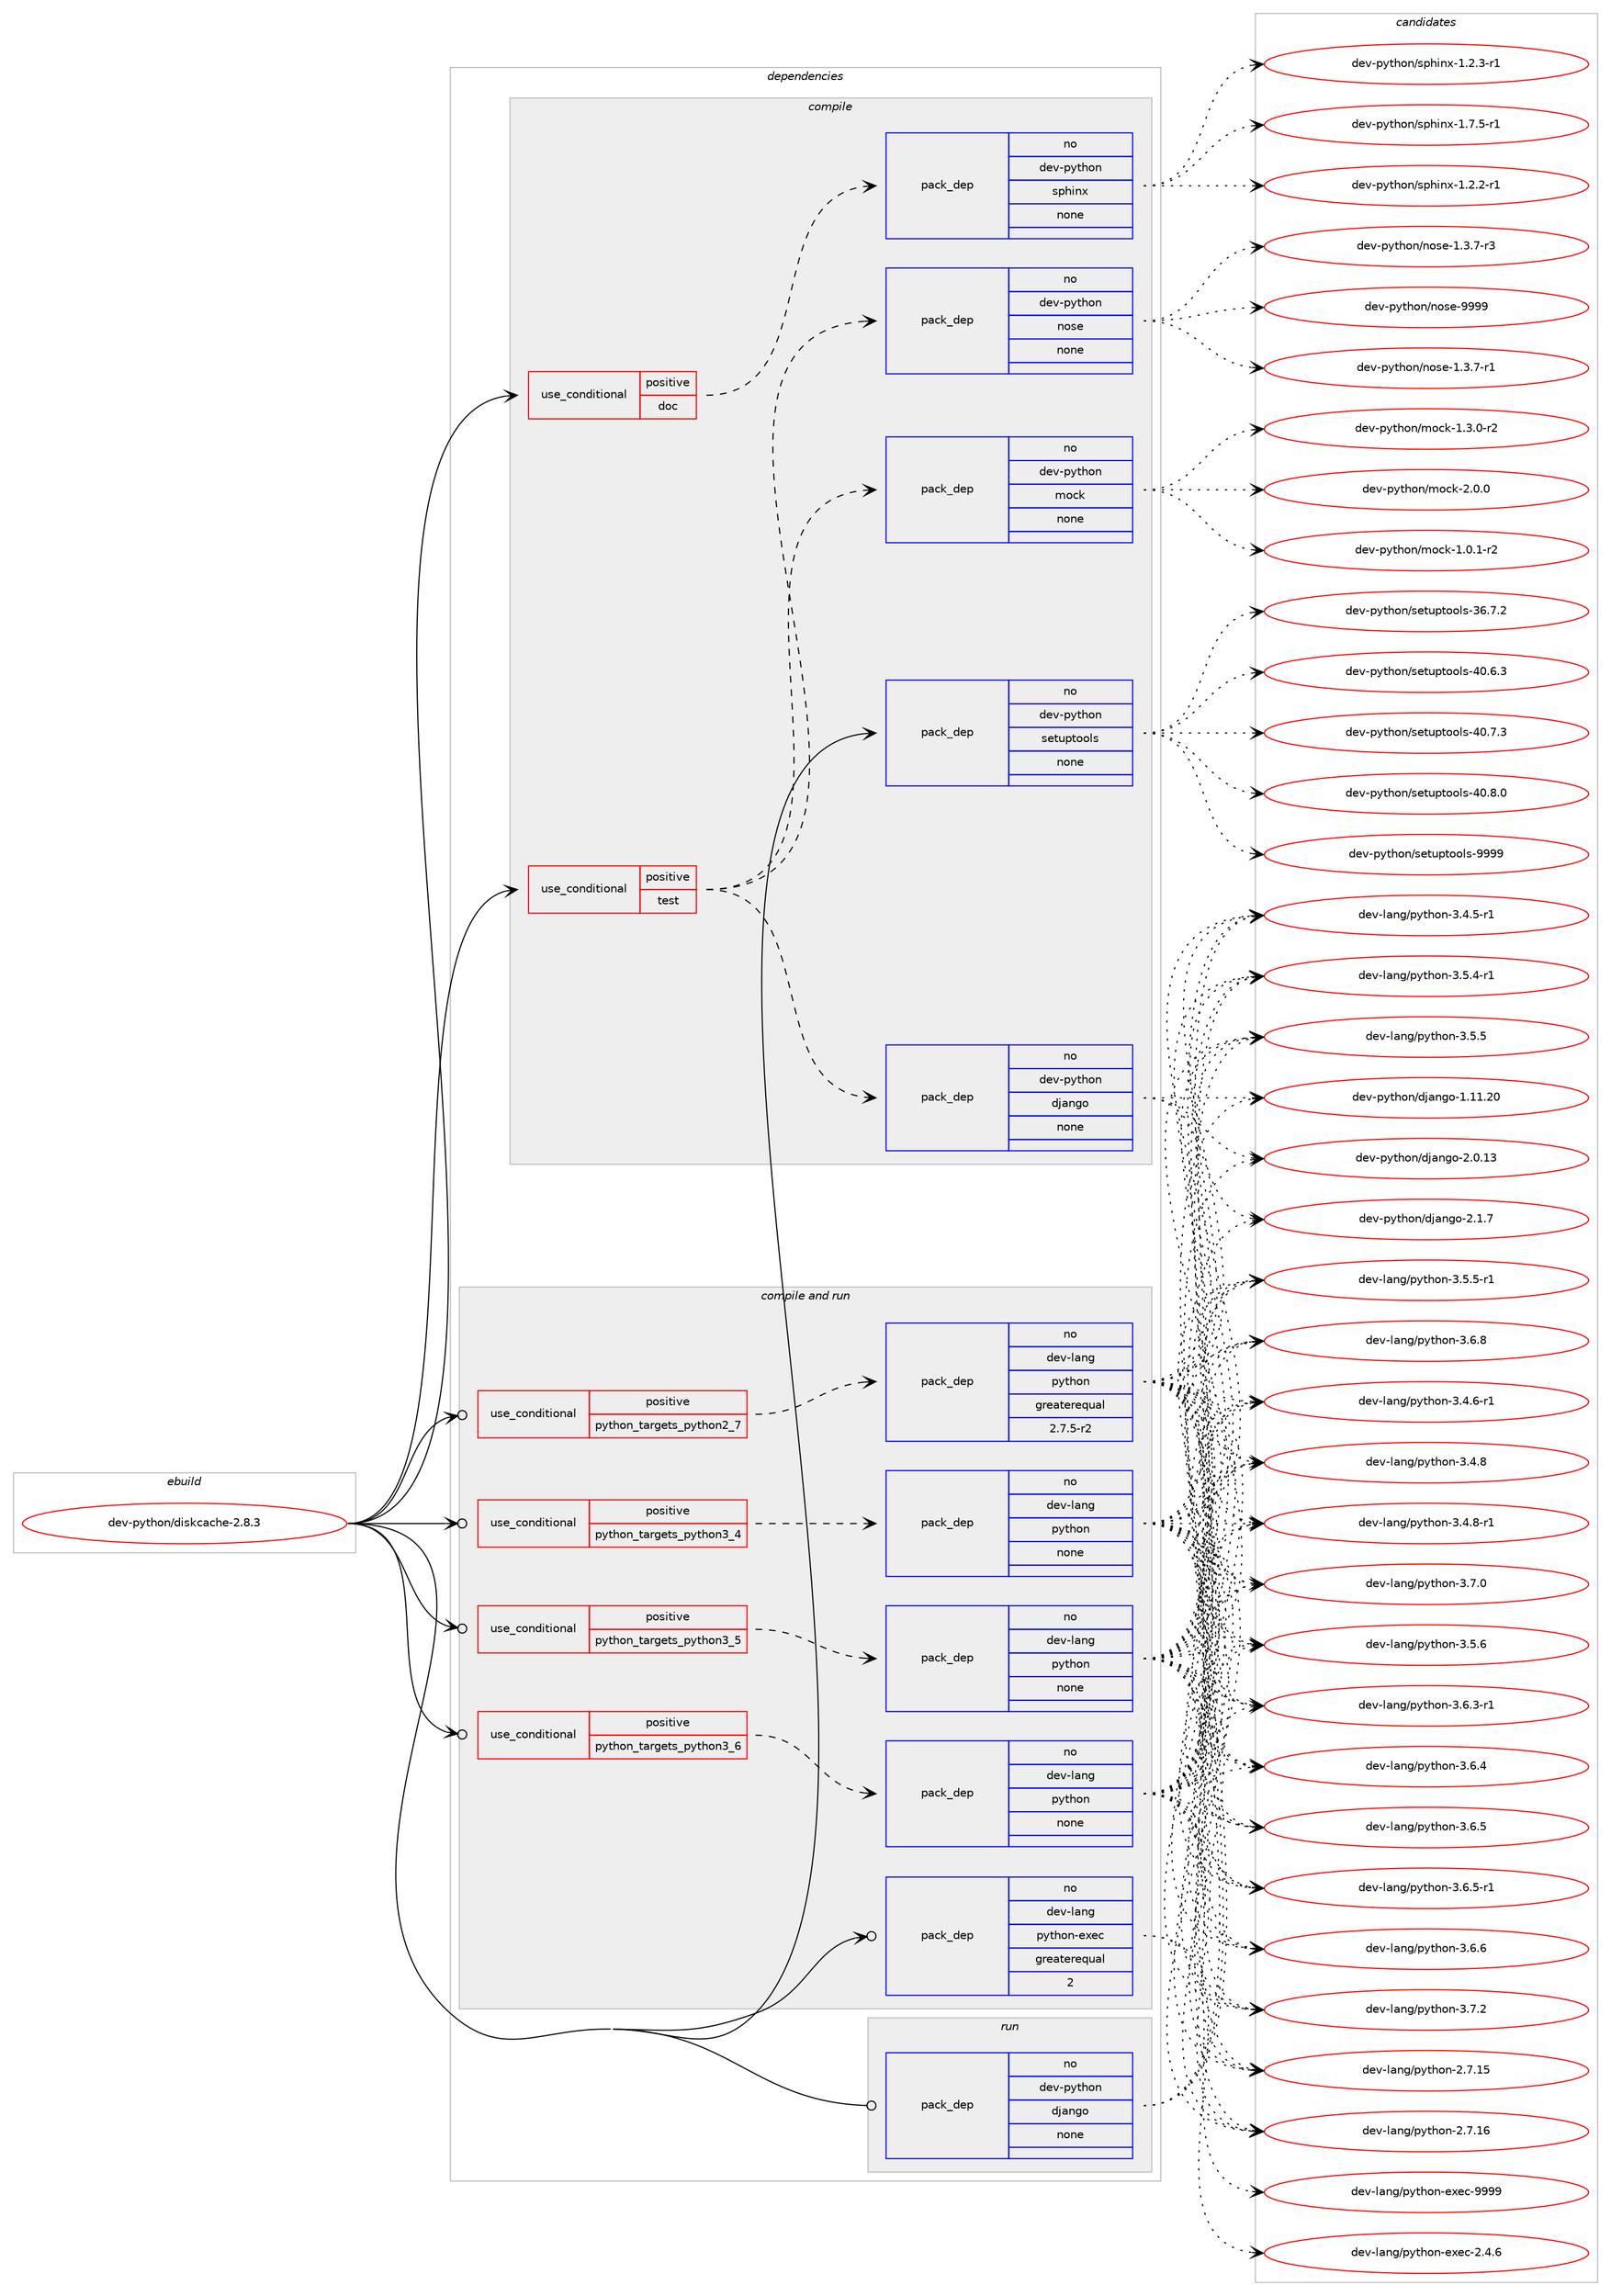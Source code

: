 digraph prolog {

# *************
# Graph options
# *************

newrank=true;
concentrate=true;
compound=true;
graph [rankdir=LR,fontname=Helvetica,fontsize=10,ranksep=1.5];#, ranksep=2.5, nodesep=0.2];
edge  [arrowhead=vee];
node  [fontname=Helvetica,fontsize=10];

# **********
# The ebuild
# **********

subgraph cluster_leftcol {
color=gray;
rank=same;
label=<<i>ebuild</i>>;
id [label="dev-python/diskcache-2.8.3", color=red, width=4, href="../dev-python/diskcache-2.8.3.svg"];
}

# ****************
# The dependencies
# ****************

subgraph cluster_midcol {
color=gray;
label=<<i>dependencies</i>>;
subgraph cluster_compile {
fillcolor="#eeeeee";
style=filled;
label=<<i>compile</i>>;
subgraph cond373248 {
dependency1405864 [label=<<TABLE BORDER="0" CELLBORDER="1" CELLSPACING="0" CELLPADDING="4"><TR><TD ROWSPAN="3" CELLPADDING="10">use_conditional</TD></TR><TR><TD>positive</TD></TR><TR><TD>doc</TD></TR></TABLE>>, shape=none, color=red];
subgraph pack1009360 {
dependency1405865 [label=<<TABLE BORDER="0" CELLBORDER="1" CELLSPACING="0" CELLPADDING="4" WIDTH="220"><TR><TD ROWSPAN="6" CELLPADDING="30">pack_dep</TD></TR><TR><TD WIDTH="110">no</TD></TR><TR><TD>dev-python</TD></TR><TR><TD>sphinx</TD></TR><TR><TD>none</TD></TR><TR><TD></TD></TR></TABLE>>, shape=none, color=blue];
}
dependency1405864:e -> dependency1405865:w [weight=20,style="dashed",arrowhead="vee"];
}
id:e -> dependency1405864:w [weight=20,style="solid",arrowhead="vee"];
subgraph cond373249 {
dependency1405866 [label=<<TABLE BORDER="0" CELLBORDER="1" CELLSPACING="0" CELLPADDING="4"><TR><TD ROWSPAN="3" CELLPADDING="10">use_conditional</TD></TR><TR><TD>positive</TD></TR><TR><TD>test</TD></TR></TABLE>>, shape=none, color=red];
subgraph pack1009361 {
dependency1405867 [label=<<TABLE BORDER="0" CELLBORDER="1" CELLSPACING="0" CELLPADDING="4" WIDTH="220"><TR><TD ROWSPAN="6" CELLPADDING="30">pack_dep</TD></TR><TR><TD WIDTH="110">no</TD></TR><TR><TD>dev-python</TD></TR><TR><TD>django</TD></TR><TR><TD>none</TD></TR><TR><TD></TD></TR></TABLE>>, shape=none, color=blue];
}
dependency1405866:e -> dependency1405867:w [weight=20,style="dashed",arrowhead="vee"];
subgraph pack1009362 {
dependency1405868 [label=<<TABLE BORDER="0" CELLBORDER="1" CELLSPACING="0" CELLPADDING="4" WIDTH="220"><TR><TD ROWSPAN="6" CELLPADDING="30">pack_dep</TD></TR><TR><TD WIDTH="110">no</TD></TR><TR><TD>dev-python</TD></TR><TR><TD>mock</TD></TR><TR><TD>none</TD></TR><TR><TD></TD></TR></TABLE>>, shape=none, color=blue];
}
dependency1405866:e -> dependency1405868:w [weight=20,style="dashed",arrowhead="vee"];
subgraph pack1009363 {
dependency1405869 [label=<<TABLE BORDER="0" CELLBORDER="1" CELLSPACING="0" CELLPADDING="4" WIDTH="220"><TR><TD ROWSPAN="6" CELLPADDING="30">pack_dep</TD></TR><TR><TD WIDTH="110">no</TD></TR><TR><TD>dev-python</TD></TR><TR><TD>nose</TD></TR><TR><TD>none</TD></TR><TR><TD></TD></TR></TABLE>>, shape=none, color=blue];
}
dependency1405866:e -> dependency1405869:w [weight=20,style="dashed",arrowhead="vee"];
}
id:e -> dependency1405866:w [weight=20,style="solid",arrowhead="vee"];
subgraph pack1009364 {
dependency1405870 [label=<<TABLE BORDER="0" CELLBORDER="1" CELLSPACING="0" CELLPADDING="4" WIDTH="220"><TR><TD ROWSPAN="6" CELLPADDING="30">pack_dep</TD></TR><TR><TD WIDTH="110">no</TD></TR><TR><TD>dev-python</TD></TR><TR><TD>setuptools</TD></TR><TR><TD>none</TD></TR><TR><TD></TD></TR></TABLE>>, shape=none, color=blue];
}
id:e -> dependency1405870:w [weight=20,style="solid",arrowhead="vee"];
}
subgraph cluster_compileandrun {
fillcolor="#eeeeee";
style=filled;
label=<<i>compile and run</i>>;
subgraph cond373250 {
dependency1405871 [label=<<TABLE BORDER="0" CELLBORDER="1" CELLSPACING="0" CELLPADDING="4"><TR><TD ROWSPAN="3" CELLPADDING="10">use_conditional</TD></TR><TR><TD>positive</TD></TR><TR><TD>python_targets_python2_7</TD></TR></TABLE>>, shape=none, color=red];
subgraph pack1009365 {
dependency1405872 [label=<<TABLE BORDER="0" CELLBORDER="1" CELLSPACING="0" CELLPADDING="4" WIDTH="220"><TR><TD ROWSPAN="6" CELLPADDING="30">pack_dep</TD></TR><TR><TD WIDTH="110">no</TD></TR><TR><TD>dev-lang</TD></TR><TR><TD>python</TD></TR><TR><TD>greaterequal</TD></TR><TR><TD>2.7.5-r2</TD></TR></TABLE>>, shape=none, color=blue];
}
dependency1405871:e -> dependency1405872:w [weight=20,style="dashed",arrowhead="vee"];
}
id:e -> dependency1405871:w [weight=20,style="solid",arrowhead="odotvee"];
subgraph cond373251 {
dependency1405873 [label=<<TABLE BORDER="0" CELLBORDER="1" CELLSPACING="0" CELLPADDING="4"><TR><TD ROWSPAN="3" CELLPADDING="10">use_conditional</TD></TR><TR><TD>positive</TD></TR><TR><TD>python_targets_python3_4</TD></TR></TABLE>>, shape=none, color=red];
subgraph pack1009366 {
dependency1405874 [label=<<TABLE BORDER="0" CELLBORDER="1" CELLSPACING="0" CELLPADDING="4" WIDTH="220"><TR><TD ROWSPAN="6" CELLPADDING="30">pack_dep</TD></TR><TR><TD WIDTH="110">no</TD></TR><TR><TD>dev-lang</TD></TR><TR><TD>python</TD></TR><TR><TD>none</TD></TR><TR><TD></TD></TR></TABLE>>, shape=none, color=blue];
}
dependency1405873:e -> dependency1405874:w [weight=20,style="dashed",arrowhead="vee"];
}
id:e -> dependency1405873:w [weight=20,style="solid",arrowhead="odotvee"];
subgraph cond373252 {
dependency1405875 [label=<<TABLE BORDER="0" CELLBORDER="1" CELLSPACING="0" CELLPADDING="4"><TR><TD ROWSPAN="3" CELLPADDING="10">use_conditional</TD></TR><TR><TD>positive</TD></TR><TR><TD>python_targets_python3_5</TD></TR></TABLE>>, shape=none, color=red];
subgraph pack1009367 {
dependency1405876 [label=<<TABLE BORDER="0" CELLBORDER="1" CELLSPACING="0" CELLPADDING="4" WIDTH="220"><TR><TD ROWSPAN="6" CELLPADDING="30">pack_dep</TD></TR><TR><TD WIDTH="110">no</TD></TR><TR><TD>dev-lang</TD></TR><TR><TD>python</TD></TR><TR><TD>none</TD></TR><TR><TD></TD></TR></TABLE>>, shape=none, color=blue];
}
dependency1405875:e -> dependency1405876:w [weight=20,style="dashed",arrowhead="vee"];
}
id:e -> dependency1405875:w [weight=20,style="solid",arrowhead="odotvee"];
subgraph cond373253 {
dependency1405877 [label=<<TABLE BORDER="0" CELLBORDER="1" CELLSPACING="0" CELLPADDING="4"><TR><TD ROWSPAN="3" CELLPADDING="10">use_conditional</TD></TR><TR><TD>positive</TD></TR><TR><TD>python_targets_python3_6</TD></TR></TABLE>>, shape=none, color=red];
subgraph pack1009368 {
dependency1405878 [label=<<TABLE BORDER="0" CELLBORDER="1" CELLSPACING="0" CELLPADDING="4" WIDTH="220"><TR><TD ROWSPAN="6" CELLPADDING="30">pack_dep</TD></TR><TR><TD WIDTH="110">no</TD></TR><TR><TD>dev-lang</TD></TR><TR><TD>python</TD></TR><TR><TD>none</TD></TR><TR><TD></TD></TR></TABLE>>, shape=none, color=blue];
}
dependency1405877:e -> dependency1405878:w [weight=20,style="dashed",arrowhead="vee"];
}
id:e -> dependency1405877:w [weight=20,style="solid",arrowhead="odotvee"];
subgraph pack1009369 {
dependency1405879 [label=<<TABLE BORDER="0" CELLBORDER="1" CELLSPACING="0" CELLPADDING="4" WIDTH="220"><TR><TD ROWSPAN="6" CELLPADDING="30">pack_dep</TD></TR><TR><TD WIDTH="110">no</TD></TR><TR><TD>dev-lang</TD></TR><TR><TD>python-exec</TD></TR><TR><TD>greaterequal</TD></TR><TR><TD>2</TD></TR></TABLE>>, shape=none, color=blue];
}
id:e -> dependency1405879:w [weight=20,style="solid",arrowhead="odotvee"];
}
subgraph cluster_run {
fillcolor="#eeeeee";
style=filled;
label=<<i>run</i>>;
subgraph pack1009370 {
dependency1405880 [label=<<TABLE BORDER="0" CELLBORDER="1" CELLSPACING="0" CELLPADDING="4" WIDTH="220"><TR><TD ROWSPAN="6" CELLPADDING="30">pack_dep</TD></TR><TR><TD WIDTH="110">no</TD></TR><TR><TD>dev-python</TD></TR><TR><TD>django</TD></TR><TR><TD>none</TD></TR><TR><TD></TD></TR></TABLE>>, shape=none, color=blue];
}
id:e -> dependency1405880:w [weight=20,style="solid",arrowhead="odot"];
}
}

# **************
# The candidates
# **************

subgraph cluster_choices {
rank=same;
color=gray;
label=<<i>candidates</i>>;

subgraph choice1009360 {
color=black;
nodesep=1;
choice10010111845112121116104111110471151121041051101204549465046504511449 [label="dev-python/sphinx-1.2.2-r1", color=red, width=4,href="../dev-python/sphinx-1.2.2-r1.svg"];
choice10010111845112121116104111110471151121041051101204549465046514511449 [label="dev-python/sphinx-1.2.3-r1", color=red, width=4,href="../dev-python/sphinx-1.2.3-r1.svg"];
choice10010111845112121116104111110471151121041051101204549465546534511449 [label="dev-python/sphinx-1.7.5-r1", color=red, width=4,href="../dev-python/sphinx-1.7.5-r1.svg"];
dependency1405865:e -> choice10010111845112121116104111110471151121041051101204549465046504511449:w [style=dotted,weight="100"];
dependency1405865:e -> choice10010111845112121116104111110471151121041051101204549465046514511449:w [style=dotted,weight="100"];
dependency1405865:e -> choice10010111845112121116104111110471151121041051101204549465546534511449:w [style=dotted,weight="100"];
}
subgraph choice1009361 {
color=black;
nodesep=1;
choice1001011184511212111610411111047100106971101031114549464949465048 [label="dev-python/django-1.11.20", color=red, width=4,href="../dev-python/django-1.11.20.svg"];
choice10010111845112121116104111110471001069711010311145504648464951 [label="dev-python/django-2.0.13", color=red, width=4,href="../dev-python/django-2.0.13.svg"];
choice100101118451121211161041111104710010697110103111455046494655 [label="dev-python/django-2.1.7", color=red, width=4,href="../dev-python/django-2.1.7.svg"];
dependency1405867:e -> choice1001011184511212111610411111047100106971101031114549464949465048:w [style=dotted,weight="100"];
dependency1405867:e -> choice10010111845112121116104111110471001069711010311145504648464951:w [style=dotted,weight="100"];
dependency1405867:e -> choice100101118451121211161041111104710010697110103111455046494655:w [style=dotted,weight="100"];
}
subgraph choice1009362 {
color=black;
nodesep=1;
choice1001011184511212111610411111047109111991074549464846494511450 [label="dev-python/mock-1.0.1-r2", color=red, width=4,href="../dev-python/mock-1.0.1-r2.svg"];
choice1001011184511212111610411111047109111991074549465146484511450 [label="dev-python/mock-1.3.0-r2", color=red, width=4,href="../dev-python/mock-1.3.0-r2.svg"];
choice100101118451121211161041111104710911199107455046484648 [label="dev-python/mock-2.0.0", color=red, width=4,href="../dev-python/mock-2.0.0.svg"];
dependency1405868:e -> choice1001011184511212111610411111047109111991074549464846494511450:w [style=dotted,weight="100"];
dependency1405868:e -> choice1001011184511212111610411111047109111991074549465146484511450:w [style=dotted,weight="100"];
dependency1405868:e -> choice100101118451121211161041111104710911199107455046484648:w [style=dotted,weight="100"];
}
subgraph choice1009363 {
color=black;
nodesep=1;
choice10010111845112121116104111110471101111151014549465146554511449 [label="dev-python/nose-1.3.7-r1", color=red, width=4,href="../dev-python/nose-1.3.7-r1.svg"];
choice10010111845112121116104111110471101111151014549465146554511451 [label="dev-python/nose-1.3.7-r3", color=red, width=4,href="../dev-python/nose-1.3.7-r3.svg"];
choice10010111845112121116104111110471101111151014557575757 [label="dev-python/nose-9999", color=red, width=4,href="../dev-python/nose-9999.svg"];
dependency1405869:e -> choice10010111845112121116104111110471101111151014549465146554511449:w [style=dotted,weight="100"];
dependency1405869:e -> choice10010111845112121116104111110471101111151014549465146554511451:w [style=dotted,weight="100"];
dependency1405869:e -> choice10010111845112121116104111110471101111151014557575757:w [style=dotted,weight="100"];
}
subgraph choice1009364 {
color=black;
nodesep=1;
choice100101118451121211161041111104711510111611711211611111110811545515446554650 [label="dev-python/setuptools-36.7.2", color=red, width=4,href="../dev-python/setuptools-36.7.2.svg"];
choice100101118451121211161041111104711510111611711211611111110811545524846544651 [label="dev-python/setuptools-40.6.3", color=red, width=4,href="../dev-python/setuptools-40.6.3.svg"];
choice100101118451121211161041111104711510111611711211611111110811545524846554651 [label="dev-python/setuptools-40.7.3", color=red, width=4,href="../dev-python/setuptools-40.7.3.svg"];
choice100101118451121211161041111104711510111611711211611111110811545524846564648 [label="dev-python/setuptools-40.8.0", color=red, width=4,href="../dev-python/setuptools-40.8.0.svg"];
choice10010111845112121116104111110471151011161171121161111111081154557575757 [label="dev-python/setuptools-9999", color=red, width=4,href="../dev-python/setuptools-9999.svg"];
dependency1405870:e -> choice100101118451121211161041111104711510111611711211611111110811545515446554650:w [style=dotted,weight="100"];
dependency1405870:e -> choice100101118451121211161041111104711510111611711211611111110811545524846544651:w [style=dotted,weight="100"];
dependency1405870:e -> choice100101118451121211161041111104711510111611711211611111110811545524846554651:w [style=dotted,weight="100"];
dependency1405870:e -> choice100101118451121211161041111104711510111611711211611111110811545524846564648:w [style=dotted,weight="100"];
dependency1405870:e -> choice10010111845112121116104111110471151011161171121161111111081154557575757:w [style=dotted,weight="100"];
}
subgraph choice1009365 {
color=black;
nodesep=1;
choice10010111845108971101034711212111610411111045504655464953 [label="dev-lang/python-2.7.15", color=red, width=4,href="../dev-lang/python-2.7.15.svg"];
choice10010111845108971101034711212111610411111045504655464954 [label="dev-lang/python-2.7.16", color=red, width=4,href="../dev-lang/python-2.7.16.svg"];
choice1001011184510897110103471121211161041111104551465246534511449 [label="dev-lang/python-3.4.5-r1", color=red, width=4,href="../dev-lang/python-3.4.5-r1.svg"];
choice1001011184510897110103471121211161041111104551465246544511449 [label="dev-lang/python-3.4.6-r1", color=red, width=4,href="../dev-lang/python-3.4.6-r1.svg"];
choice100101118451089711010347112121116104111110455146524656 [label="dev-lang/python-3.4.8", color=red, width=4,href="../dev-lang/python-3.4.8.svg"];
choice1001011184510897110103471121211161041111104551465246564511449 [label="dev-lang/python-3.4.8-r1", color=red, width=4,href="../dev-lang/python-3.4.8-r1.svg"];
choice1001011184510897110103471121211161041111104551465346524511449 [label="dev-lang/python-3.5.4-r1", color=red, width=4,href="../dev-lang/python-3.5.4-r1.svg"];
choice100101118451089711010347112121116104111110455146534653 [label="dev-lang/python-3.5.5", color=red, width=4,href="../dev-lang/python-3.5.5.svg"];
choice1001011184510897110103471121211161041111104551465346534511449 [label="dev-lang/python-3.5.5-r1", color=red, width=4,href="../dev-lang/python-3.5.5-r1.svg"];
choice100101118451089711010347112121116104111110455146534654 [label="dev-lang/python-3.5.6", color=red, width=4,href="../dev-lang/python-3.5.6.svg"];
choice1001011184510897110103471121211161041111104551465446514511449 [label="dev-lang/python-3.6.3-r1", color=red, width=4,href="../dev-lang/python-3.6.3-r1.svg"];
choice100101118451089711010347112121116104111110455146544652 [label="dev-lang/python-3.6.4", color=red, width=4,href="../dev-lang/python-3.6.4.svg"];
choice100101118451089711010347112121116104111110455146544653 [label="dev-lang/python-3.6.5", color=red, width=4,href="../dev-lang/python-3.6.5.svg"];
choice1001011184510897110103471121211161041111104551465446534511449 [label="dev-lang/python-3.6.5-r1", color=red, width=4,href="../dev-lang/python-3.6.5-r1.svg"];
choice100101118451089711010347112121116104111110455146544654 [label="dev-lang/python-3.6.6", color=red, width=4,href="../dev-lang/python-3.6.6.svg"];
choice100101118451089711010347112121116104111110455146544656 [label="dev-lang/python-3.6.8", color=red, width=4,href="../dev-lang/python-3.6.8.svg"];
choice100101118451089711010347112121116104111110455146554648 [label="dev-lang/python-3.7.0", color=red, width=4,href="../dev-lang/python-3.7.0.svg"];
choice100101118451089711010347112121116104111110455146554650 [label="dev-lang/python-3.7.2", color=red, width=4,href="../dev-lang/python-3.7.2.svg"];
dependency1405872:e -> choice10010111845108971101034711212111610411111045504655464953:w [style=dotted,weight="100"];
dependency1405872:e -> choice10010111845108971101034711212111610411111045504655464954:w [style=dotted,weight="100"];
dependency1405872:e -> choice1001011184510897110103471121211161041111104551465246534511449:w [style=dotted,weight="100"];
dependency1405872:e -> choice1001011184510897110103471121211161041111104551465246544511449:w [style=dotted,weight="100"];
dependency1405872:e -> choice100101118451089711010347112121116104111110455146524656:w [style=dotted,weight="100"];
dependency1405872:e -> choice1001011184510897110103471121211161041111104551465246564511449:w [style=dotted,weight="100"];
dependency1405872:e -> choice1001011184510897110103471121211161041111104551465346524511449:w [style=dotted,weight="100"];
dependency1405872:e -> choice100101118451089711010347112121116104111110455146534653:w [style=dotted,weight="100"];
dependency1405872:e -> choice1001011184510897110103471121211161041111104551465346534511449:w [style=dotted,weight="100"];
dependency1405872:e -> choice100101118451089711010347112121116104111110455146534654:w [style=dotted,weight="100"];
dependency1405872:e -> choice1001011184510897110103471121211161041111104551465446514511449:w [style=dotted,weight="100"];
dependency1405872:e -> choice100101118451089711010347112121116104111110455146544652:w [style=dotted,weight="100"];
dependency1405872:e -> choice100101118451089711010347112121116104111110455146544653:w [style=dotted,weight="100"];
dependency1405872:e -> choice1001011184510897110103471121211161041111104551465446534511449:w [style=dotted,weight="100"];
dependency1405872:e -> choice100101118451089711010347112121116104111110455146544654:w [style=dotted,weight="100"];
dependency1405872:e -> choice100101118451089711010347112121116104111110455146544656:w [style=dotted,weight="100"];
dependency1405872:e -> choice100101118451089711010347112121116104111110455146554648:w [style=dotted,weight="100"];
dependency1405872:e -> choice100101118451089711010347112121116104111110455146554650:w [style=dotted,weight="100"];
}
subgraph choice1009366 {
color=black;
nodesep=1;
choice10010111845108971101034711212111610411111045504655464953 [label="dev-lang/python-2.7.15", color=red, width=4,href="../dev-lang/python-2.7.15.svg"];
choice10010111845108971101034711212111610411111045504655464954 [label="dev-lang/python-2.7.16", color=red, width=4,href="../dev-lang/python-2.7.16.svg"];
choice1001011184510897110103471121211161041111104551465246534511449 [label="dev-lang/python-3.4.5-r1", color=red, width=4,href="../dev-lang/python-3.4.5-r1.svg"];
choice1001011184510897110103471121211161041111104551465246544511449 [label="dev-lang/python-3.4.6-r1", color=red, width=4,href="../dev-lang/python-3.4.6-r1.svg"];
choice100101118451089711010347112121116104111110455146524656 [label="dev-lang/python-3.4.8", color=red, width=4,href="../dev-lang/python-3.4.8.svg"];
choice1001011184510897110103471121211161041111104551465246564511449 [label="dev-lang/python-3.4.8-r1", color=red, width=4,href="../dev-lang/python-3.4.8-r1.svg"];
choice1001011184510897110103471121211161041111104551465346524511449 [label="dev-lang/python-3.5.4-r1", color=red, width=4,href="../dev-lang/python-3.5.4-r1.svg"];
choice100101118451089711010347112121116104111110455146534653 [label="dev-lang/python-3.5.5", color=red, width=4,href="../dev-lang/python-3.5.5.svg"];
choice1001011184510897110103471121211161041111104551465346534511449 [label="dev-lang/python-3.5.5-r1", color=red, width=4,href="../dev-lang/python-3.5.5-r1.svg"];
choice100101118451089711010347112121116104111110455146534654 [label="dev-lang/python-3.5.6", color=red, width=4,href="../dev-lang/python-3.5.6.svg"];
choice1001011184510897110103471121211161041111104551465446514511449 [label="dev-lang/python-3.6.3-r1", color=red, width=4,href="../dev-lang/python-3.6.3-r1.svg"];
choice100101118451089711010347112121116104111110455146544652 [label="dev-lang/python-3.6.4", color=red, width=4,href="../dev-lang/python-3.6.4.svg"];
choice100101118451089711010347112121116104111110455146544653 [label="dev-lang/python-3.6.5", color=red, width=4,href="../dev-lang/python-3.6.5.svg"];
choice1001011184510897110103471121211161041111104551465446534511449 [label="dev-lang/python-3.6.5-r1", color=red, width=4,href="../dev-lang/python-3.6.5-r1.svg"];
choice100101118451089711010347112121116104111110455146544654 [label="dev-lang/python-3.6.6", color=red, width=4,href="../dev-lang/python-3.6.6.svg"];
choice100101118451089711010347112121116104111110455146544656 [label="dev-lang/python-3.6.8", color=red, width=4,href="../dev-lang/python-3.6.8.svg"];
choice100101118451089711010347112121116104111110455146554648 [label="dev-lang/python-3.7.0", color=red, width=4,href="../dev-lang/python-3.7.0.svg"];
choice100101118451089711010347112121116104111110455146554650 [label="dev-lang/python-3.7.2", color=red, width=4,href="../dev-lang/python-3.7.2.svg"];
dependency1405874:e -> choice10010111845108971101034711212111610411111045504655464953:w [style=dotted,weight="100"];
dependency1405874:e -> choice10010111845108971101034711212111610411111045504655464954:w [style=dotted,weight="100"];
dependency1405874:e -> choice1001011184510897110103471121211161041111104551465246534511449:w [style=dotted,weight="100"];
dependency1405874:e -> choice1001011184510897110103471121211161041111104551465246544511449:w [style=dotted,weight="100"];
dependency1405874:e -> choice100101118451089711010347112121116104111110455146524656:w [style=dotted,weight="100"];
dependency1405874:e -> choice1001011184510897110103471121211161041111104551465246564511449:w [style=dotted,weight="100"];
dependency1405874:e -> choice1001011184510897110103471121211161041111104551465346524511449:w [style=dotted,weight="100"];
dependency1405874:e -> choice100101118451089711010347112121116104111110455146534653:w [style=dotted,weight="100"];
dependency1405874:e -> choice1001011184510897110103471121211161041111104551465346534511449:w [style=dotted,weight="100"];
dependency1405874:e -> choice100101118451089711010347112121116104111110455146534654:w [style=dotted,weight="100"];
dependency1405874:e -> choice1001011184510897110103471121211161041111104551465446514511449:w [style=dotted,weight="100"];
dependency1405874:e -> choice100101118451089711010347112121116104111110455146544652:w [style=dotted,weight="100"];
dependency1405874:e -> choice100101118451089711010347112121116104111110455146544653:w [style=dotted,weight="100"];
dependency1405874:e -> choice1001011184510897110103471121211161041111104551465446534511449:w [style=dotted,weight="100"];
dependency1405874:e -> choice100101118451089711010347112121116104111110455146544654:w [style=dotted,weight="100"];
dependency1405874:e -> choice100101118451089711010347112121116104111110455146544656:w [style=dotted,weight="100"];
dependency1405874:e -> choice100101118451089711010347112121116104111110455146554648:w [style=dotted,weight="100"];
dependency1405874:e -> choice100101118451089711010347112121116104111110455146554650:w [style=dotted,weight="100"];
}
subgraph choice1009367 {
color=black;
nodesep=1;
choice10010111845108971101034711212111610411111045504655464953 [label="dev-lang/python-2.7.15", color=red, width=4,href="../dev-lang/python-2.7.15.svg"];
choice10010111845108971101034711212111610411111045504655464954 [label="dev-lang/python-2.7.16", color=red, width=4,href="../dev-lang/python-2.7.16.svg"];
choice1001011184510897110103471121211161041111104551465246534511449 [label="dev-lang/python-3.4.5-r1", color=red, width=4,href="../dev-lang/python-3.4.5-r1.svg"];
choice1001011184510897110103471121211161041111104551465246544511449 [label="dev-lang/python-3.4.6-r1", color=red, width=4,href="../dev-lang/python-3.4.6-r1.svg"];
choice100101118451089711010347112121116104111110455146524656 [label="dev-lang/python-3.4.8", color=red, width=4,href="../dev-lang/python-3.4.8.svg"];
choice1001011184510897110103471121211161041111104551465246564511449 [label="dev-lang/python-3.4.8-r1", color=red, width=4,href="../dev-lang/python-3.4.8-r1.svg"];
choice1001011184510897110103471121211161041111104551465346524511449 [label="dev-lang/python-3.5.4-r1", color=red, width=4,href="../dev-lang/python-3.5.4-r1.svg"];
choice100101118451089711010347112121116104111110455146534653 [label="dev-lang/python-3.5.5", color=red, width=4,href="../dev-lang/python-3.5.5.svg"];
choice1001011184510897110103471121211161041111104551465346534511449 [label="dev-lang/python-3.5.5-r1", color=red, width=4,href="../dev-lang/python-3.5.5-r1.svg"];
choice100101118451089711010347112121116104111110455146534654 [label="dev-lang/python-3.5.6", color=red, width=4,href="../dev-lang/python-3.5.6.svg"];
choice1001011184510897110103471121211161041111104551465446514511449 [label="dev-lang/python-3.6.3-r1", color=red, width=4,href="../dev-lang/python-3.6.3-r1.svg"];
choice100101118451089711010347112121116104111110455146544652 [label="dev-lang/python-3.6.4", color=red, width=4,href="../dev-lang/python-3.6.4.svg"];
choice100101118451089711010347112121116104111110455146544653 [label="dev-lang/python-3.6.5", color=red, width=4,href="../dev-lang/python-3.6.5.svg"];
choice1001011184510897110103471121211161041111104551465446534511449 [label="dev-lang/python-3.6.5-r1", color=red, width=4,href="../dev-lang/python-3.6.5-r1.svg"];
choice100101118451089711010347112121116104111110455146544654 [label="dev-lang/python-3.6.6", color=red, width=4,href="../dev-lang/python-3.6.6.svg"];
choice100101118451089711010347112121116104111110455146544656 [label="dev-lang/python-3.6.8", color=red, width=4,href="../dev-lang/python-3.6.8.svg"];
choice100101118451089711010347112121116104111110455146554648 [label="dev-lang/python-3.7.0", color=red, width=4,href="../dev-lang/python-3.7.0.svg"];
choice100101118451089711010347112121116104111110455146554650 [label="dev-lang/python-3.7.2", color=red, width=4,href="../dev-lang/python-3.7.2.svg"];
dependency1405876:e -> choice10010111845108971101034711212111610411111045504655464953:w [style=dotted,weight="100"];
dependency1405876:e -> choice10010111845108971101034711212111610411111045504655464954:w [style=dotted,weight="100"];
dependency1405876:e -> choice1001011184510897110103471121211161041111104551465246534511449:w [style=dotted,weight="100"];
dependency1405876:e -> choice1001011184510897110103471121211161041111104551465246544511449:w [style=dotted,weight="100"];
dependency1405876:e -> choice100101118451089711010347112121116104111110455146524656:w [style=dotted,weight="100"];
dependency1405876:e -> choice1001011184510897110103471121211161041111104551465246564511449:w [style=dotted,weight="100"];
dependency1405876:e -> choice1001011184510897110103471121211161041111104551465346524511449:w [style=dotted,weight="100"];
dependency1405876:e -> choice100101118451089711010347112121116104111110455146534653:w [style=dotted,weight="100"];
dependency1405876:e -> choice1001011184510897110103471121211161041111104551465346534511449:w [style=dotted,weight="100"];
dependency1405876:e -> choice100101118451089711010347112121116104111110455146534654:w [style=dotted,weight="100"];
dependency1405876:e -> choice1001011184510897110103471121211161041111104551465446514511449:w [style=dotted,weight="100"];
dependency1405876:e -> choice100101118451089711010347112121116104111110455146544652:w [style=dotted,weight="100"];
dependency1405876:e -> choice100101118451089711010347112121116104111110455146544653:w [style=dotted,weight="100"];
dependency1405876:e -> choice1001011184510897110103471121211161041111104551465446534511449:w [style=dotted,weight="100"];
dependency1405876:e -> choice100101118451089711010347112121116104111110455146544654:w [style=dotted,weight="100"];
dependency1405876:e -> choice100101118451089711010347112121116104111110455146544656:w [style=dotted,weight="100"];
dependency1405876:e -> choice100101118451089711010347112121116104111110455146554648:w [style=dotted,weight="100"];
dependency1405876:e -> choice100101118451089711010347112121116104111110455146554650:w [style=dotted,weight="100"];
}
subgraph choice1009368 {
color=black;
nodesep=1;
choice10010111845108971101034711212111610411111045504655464953 [label="dev-lang/python-2.7.15", color=red, width=4,href="../dev-lang/python-2.7.15.svg"];
choice10010111845108971101034711212111610411111045504655464954 [label="dev-lang/python-2.7.16", color=red, width=4,href="../dev-lang/python-2.7.16.svg"];
choice1001011184510897110103471121211161041111104551465246534511449 [label="dev-lang/python-3.4.5-r1", color=red, width=4,href="../dev-lang/python-3.4.5-r1.svg"];
choice1001011184510897110103471121211161041111104551465246544511449 [label="dev-lang/python-3.4.6-r1", color=red, width=4,href="../dev-lang/python-3.4.6-r1.svg"];
choice100101118451089711010347112121116104111110455146524656 [label="dev-lang/python-3.4.8", color=red, width=4,href="../dev-lang/python-3.4.8.svg"];
choice1001011184510897110103471121211161041111104551465246564511449 [label="dev-lang/python-3.4.8-r1", color=red, width=4,href="../dev-lang/python-3.4.8-r1.svg"];
choice1001011184510897110103471121211161041111104551465346524511449 [label="dev-lang/python-3.5.4-r1", color=red, width=4,href="../dev-lang/python-3.5.4-r1.svg"];
choice100101118451089711010347112121116104111110455146534653 [label="dev-lang/python-3.5.5", color=red, width=4,href="../dev-lang/python-3.5.5.svg"];
choice1001011184510897110103471121211161041111104551465346534511449 [label="dev-lang/python-3.5.5-r1", color=red, width=4,href="../dev-lang/python-3.5.5-r1.svg"];
choice100101118451089711010347112121116104111110455146534654 [label="dev-lang/python-3.5.6", color=red, width=4,href="../dev-lang/python-3.5.6.svg"];
choice1001011184510897110103471121211161041111104551465446514511449 [label="dev-lang/python-3.6.3-r1", color=red, width=4,href="../dev-lang/python-3.6.3-r1.svg"];
choice100101118451089711010347112121116104111110455146544652 [label="dev-lang/python-3.6.4", color=red, width=4,href="../dev-lang/python-3.6.4.svg"];
choice100101118451089711010347112121116104111110455146544653 [label="dev-lang/python-3.6.5", color=red, width=4,href="../dev-lang/python-3.6.5.svg"];
choice1001011184510897110103471121211161041111104551465446534511449 [label="dev-lang/python-3.6.5-r1", color=red, width=4,href="../dev-lang/python-3.6.5-r1.svg"];
choice100101118451089711010347112121116104111110455146544654 [label="dev-lang/python-3.6.6", color=red, width=4,href="../dev-lang/python-3.6.6.svg"];
choice100101118451089711010347112121116104111110455146544656 [label="dev-lang/python-3.6.8", color=red, width=4,href="../dev-lang/python-3.6.8.svg"];
choice100101118451089711010347112121116104111110455146554648 [label="dev-lang/python-3.7.0", color=red, width=4,href="../dev-lang/python-3.7.0.svg"];
choice100101118451089711010347112121116104111110455146554650 [label="dev-lang/python-3.7.2", color=red, width=4,href="../dev-lang/python-3.7.2.svg"];
dependency1405878:e -> choice10010111845108971101034711212111610411111045504655464953:w [style=dotted,weight="100"];
dependency1405878:e -> choice10010111845108971101034711212111610411111045504655464954:w [style=dotted,weight="100"];
dependency1405878:e -> choice1001011184510897110103471121211161041111104551465246534511449:w [style=dotted,weight="100"];
dependency1405878:e -> choice1001011184510897110103471121211161041111104551465246544511449:w [style=dotted,weight="100"];
dependency1405878:e -> choice100101118451089711010347112121116104111110455146524656:w [style=dotted,weight="100"];
dependency1405878:e -> choice1001011184510897110103471121211161041111104551465246564511449:w [style=dotted,weight="100"];
dependency1405878:e -> choice1001011184510897110103471121211161041111104551465346524511449:w [style=dotted,weight="100"];
dependency1405878:e -> choice100101118451089711010347112121116104111110455146534653:w [style=dotted,weight="100"];
dependency1405878:e -> choice1001011184510897110103471121211161041111104551465346534511449:w [style=dotted,weight="100"];
dependency1405878:e -> choice100101118451089711010347112121116104111110455146534654:w [style=dotted,weight="100"];
dependency1405878:e -> choice1001011184510897110103471121211161041111104551465446514511449:w [style=dotted,weight="100"];
dependency1405878:e -> choice100101118451089711010347112121116104111110455146544652:w [style=dotted,weight="100"];
dependency1405878:e -> choice100101118451089711010347112121116104111110455146544653:w [style=dotted,weight="100"];
dependency1405878:e -> choice1001011184510897110103471121211161041111104551465446534511449:w [style=dotted,weight="100"];
dependency1405878:e -> choice100101118451089711010347112121116104111110455146544654:w [style=dotted,weight="100"];
dependency1405878:e -> choice100101118451089711010347112121116104111110455146544656:w [style=dotted,weight="100"];
dependency1405878:e -> choice100101118451089711010347112121116104111110455146554648:w [style=dotted,weight="100"];
dependency1405878:e -> choice100101118451089711010347112121116104111110455146554650:w [style=dotted,weight="100"];
}
subgraph choice1009369 {
color=black;
nodesep=1;
choice1001011184510897110103471121211161041111104510112010199455046524654 [label="dev-lang/python-exec-2.4.6", color=red, width=4,href="../dev-lang/python-exec-2.4.6.svg"];
choice10010111845108971101034711212111610411111045101120101994557575757 [label="dev-lang/python-exec-9999", color=red, width=4,href="../dev-lang/python-exec-9999.svg"];
dependency1405879:e -> choice1001011184510897110103471121211161041111104510112010199455046524654:w [style=dotted,weight="100"];
dependency1405879:e -> choice10010111845108971101034711212111610411111045101120101994557575757:w [style=dotted,weight="100"];
}
subgraph choice1009370 {
color=black;
nodesep=1;
choice1001011184511212111610411111047100106971101031114549464949465048 [label="dev-python/django-1.11.20", color=red, width=4,href="../dev-python/django-1.11.20.svg"];
choice10010111845112121116104111110471001069711010311145504648464951 [label="dev-python/django-2.0.13", color=red, width=4,href="../dev-python/django-2.0.13.svg"];
choice100101118451121211161041111104710010697110103111455046494655 [label="dev-python/django-2.1.7", color=red, width=4,href="../dev-python/django-2.1.7.svg"];
dependency1405880:e -> choice1001011184511212111610411111047100106971101031114549464949465048:w [style=dotted,weight="100"];
dependency1405880:e -> choice10010111845112121116104111110471001069711010311145504648464951:w [style=dotted,weight="100"];
dependency1405880:e -> choice100101118451121211161041111104710010697110103111455046494655:w [style=dotted,weight="100"];
}
}

}
